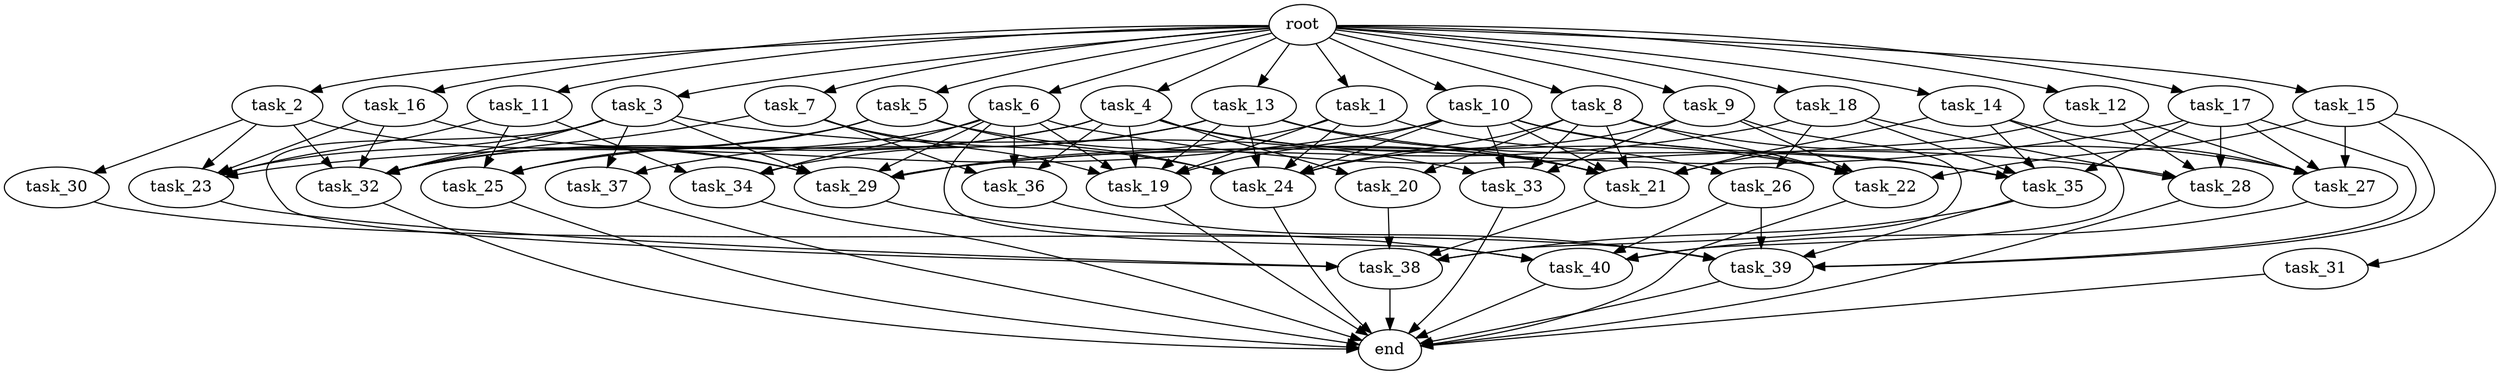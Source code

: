 digraph G {
  root [size="0.000000e+00"];
  task_1 [size="2.459054e+10"];
  task_2 [size="8.288917e+10"];
  task_3 [size="1.270020e+09"];
  task_4 [size="3.115512e+10"];
  task_5 [size="8.927992e+10"];
  task_6 [size="1.173179e+10"];
  task_7 [size="2.763638e+10"];
  task_8 [size="1.847315e+09"];
  task_9 [size="7.611634e+10"];
  task_10 [size="6.042466e+10"];
  task_11 [size="7.884833e+10"];
  task_12 [size="5.459771e+10"];
  task_13 [size="1.782933e+10"];
  task_14 [size="8.042915e+10"];
  task_15 [size="2.423123e+09"];
  task_16 [size="2.090852e+10"];
  task_17 [size="3.826807e+10"];
  task_18 [size="7.689685e+10"];
  task_19 [size="7.672035e+10"];
  task_20 [size="7.384418e+10"];
  task_21 [size="4.000159e+09"];
  task_22 [size="5.137901e+10"];
  task_23 [size="9.153470e+10"];
  task_24 [size="5.440338e+10"];
  task_25 [size="3.994003e+10"];
  task_26 [size="9.485248e+10"];
  task_27 [size="6.283792e+10"];
  task_28 [size="6.934038e+10"];
  task_29 [size="2.113965e+09"];
  task_30 [size="4.448716e+10"];
  task_31 [size="5.405308e+10"];
  task_32 [size="1.516366e+10"];
  task_33 [size="3.217638e+10"];
  task_34 [size="6.081197e+10"];
  task_35 [size="3.380123e+10"];
  task_36 [size="9.708291e+10"];
  task_37 [size="3.821983e+10"];
  task_38 [size="6.920800e+10"];
  task_39 [size="7.093231e+10"];
  task_40 [size="2.067259e+10"];
  end [size="0.000000e+00"];

  root -> task_1 [size="1.000000e-12"];
  root -> task_2 [size="1.000000e-12"];
  root -> task_3 [size="1.000000e-12"];
  root -> task_4 [size="1.000000e-12"];
  root -> task_5 [size="1.000000e-12"];
  root -> task_6 [size="1.000000e-12"];
  root -> task_7 [size="1.000000e-12"];
  root -> task_8 [size="1.000000e-12"];
  root -> task_9 [size="1.000000e-12"];
  root -> task_10 [size="1.000000e-12"];
  root -> task_11 [size="1.000000e-12"];
  root -> task_12 [size="1.000000e-12"];
  root -> task_13 [size="1.000000e-12"];
  root -> task_14 [size="1.000000e-12"];
  root -> task_15 [size="1.000000e-12"];
  root -> task_16 [size="1.000000e-12"];
  root -> task_17 [size="1.000000e-12"];
  root -> task_18 [size="1.000000e-12"];
  task_1 -> task_19 [size="1.278672e+08"];
  task_1 -> task_24 [size="7.771911e+07"];
  task_1 -> task_26 [size="4.742624e+08"];
  task_1 -> task_29 [size="3.019950e+06"];
  task_2 -> task_23 [size="1.830694e+08"];
  task_2 -> task_29 [size="3.019950e+06"];
  task_2 -> task_30 [size="4.448716e+08"];
  task_2 -> task_32 [size="2.166237e+07"];
  task_3 -> task_23 [size="1.830694e+08"];
  task_3 -> task_29 [size="3.019950e+06"];
  task_3 -> task_32 [size="2.166237e+07"];
  task_3 -> task_33 [size="8.044094e+07"];
  task_3 -> task_37 [size="1.910992e+08"];
  task_3 -> task_38 [size="1.153467e+08"];
  task_4 -> task_19 [size="1.278672e+08"];
  task_4 -> task_20 [size="3.692209e+08"];
  task_4 -> task_21 [size="5.714513e+06"];
  task_4 -> task_22 [size="1.027580e+08"];
  task_4 -> task_25 [size="1.331334e+08"];
  task_4 -> task_32 [size="2.166237e+07"];
  task_4 -> task_36 [size="3.236097e+08"];
  task_5 -> task_21 [size="5.714513e+06"];
  task_5 -> task_24 [size="7.771911e+07"];
  task_5 -> task_25 [size="1.331334e+08"];
  task_5 -> task_32 [size="2.166237e+07"];
  task_6 -> task_19 [size="1.278672e+08"];
  task_6 -> task_28 [size="1.733510e+08"];
  task_6 -> task_29 [size="3.019950e+06"];
  task_6 -> task_32 [size="2.166237e+07"];
  task_6 -> task_34 [size="2.027066e+08"];
  task_6 -> task_36 [size="3.236097e+08"];
  task_6 -> task_40 [size="4.134519e+07"];
  task_7 -> task_19 [size="1.278672e+08"];
  task_7 -> task_24 [size="7.771911e+07"];
  task_7 -> task_32 [size="2.166237e+07"];
  task_7 -> task_36 [size="3.236097e+08"];
  task_8 -> task_20 [size="3.692209e+08"];
  task_8 -> task_21 [size="5.714513e+06"];
  task_8 -> task_22 [size="1.027580e+08"];
  task_8 -> task_24 [size="7.771911e+07"];
  task_8 -> task_27 [size="1.256758e+08"];
  task_8 -> task_33 [size="8.044094e+07"];
  task_9 -> task_22 [size="1.027580e+08"];
  task_9 -> task_24 [size="7.771911e+07"];
  task_9 -> task_33 [size="8.044094e+07"];
  task_9 -> task_38 [size="1.153467e+08"];
  task_10 -> task_19 [size="1.278672e+08"];
  task_10 -> task_21 [size="5.714513e+06"];
  task_10 -> task_22 [size="1.027580e+08"];
  task_10 -> task_23 [size="1.830694e+08"];
  task_10 -> task_24 [size="7.771911e+07"];
  task_10 -> task_33 [size="8.044094e+07"];
  task_10 -> task_35 [size="6.760247e+07"];
  task_11 -> task_23 [size="1.830694e+08"];
  task_11 -> task_25 [size="1.331334e+08"];
  task_11 -> task_34 [size="2.027066e+08"];
  task_12 -> task_21 [size="5.714513e+06"];
  task_12 -> task_27 [size="1.256758e+08"];
  task_12 -> task_28 [size="1.733510e+08"];
  task_13 -> task_19 [size="1.278672e+08"];
  task_13 -> task_21 [size="5.714513e+06"];
  task_13 -> task_24 [size="7.771911e+07"];
  task_13 -> task_34 [size="2.027066e+08"];
  task_13 -> task_35 [size="6.760247e+07"];
  task_13 -> task_37 [size="1.910992e+08"];
  task_14 -> task_21 [size="5.714513e+06"];
  task_14 -> task_27 [size="1.256758e+08"];
  task_14 -> task_35 [size="6.760247e+07"];
  task_14 -> task_40 [size="4.134519e+07"];
  task_15 -> task_22 [size="1.027580e+08"];
  task_15 -> task_27 [size="1.256758e+08"];
  task_15 -> task_31 [size="5.405308e+08"];
  task_15 -> task_39 [size="1.182205e+08"];
  task_16 -> task_23 [size="1.830694e+08"];
  task_16 -> task_29 [size="3.019950e+06"];
  task_16 -> task_32 [size="2.166237e+07"];
  task_17 -> task_27 [size="1.256758e+08"];
  task_17 -> task_28 [size="1.733510e+08"];
  task_17 -> task_29 [size="3.019950e+06"];
  task_17 -> task_35 [size="6.760247e+07"];
  task_17 -> task_39 [size="1.182205e+08"];
  task_18 -> task_26 [size="4.742624e+08"];
  task_18 -> task_28 [size="1.733510e+08"];
  task_18 -> task_29 [size="3.019950e+06"];
  task_18 -> task_35 [size="6.760247e+07"];
  task_19 -> end [size="1.000000e-12"];
  task_20 -> task_38 [size="1.153467e+08"];
  task_21 -> task_38 [size="1.153467e+08"];
  task_22 -> end [size="1.000000e-12"];
  task_23 -> task_38 [size="1.153467e+08"];
  task_24 -> end [size="1.000000e-12"];
  task_25 -> end [size="1.000000e-12"];
  task_26 -> task_39 [size="1.182205e+08"];
  task_26 -> task_40 [size="4.134519e+07"];
  task_27 -> task_40 [size="4.134519e+07"];
  task_28 -> end [size="1.000000e-12"];
  task_29 -> task_40 [size="4.134519e+07"];
  task_30 -> task_39 [size="1.182205e+08"];
  task_31 -> end [size="1.000000e-12"];
  task_32 -> end [size="1.000000e-12"];
  task_33 -> end [size="1.000000e-12"];
  task_34 -> end [size="1.000000e-12"];
  task_35 -> task_38 [size="1.153467e+08"];
  task_35 -> task_39 [size="1.182205e+08"];
  task_36 -> task_39 [size="1.182205e+08"];
  task_37 -> end [size="1.000000e-12"];
  task_38 -> end [size="1.000000e-12"];
  task_39 -> end [size="1.000000e-12"];
  task_40 -> end [size="1.000000e-12"];
}
